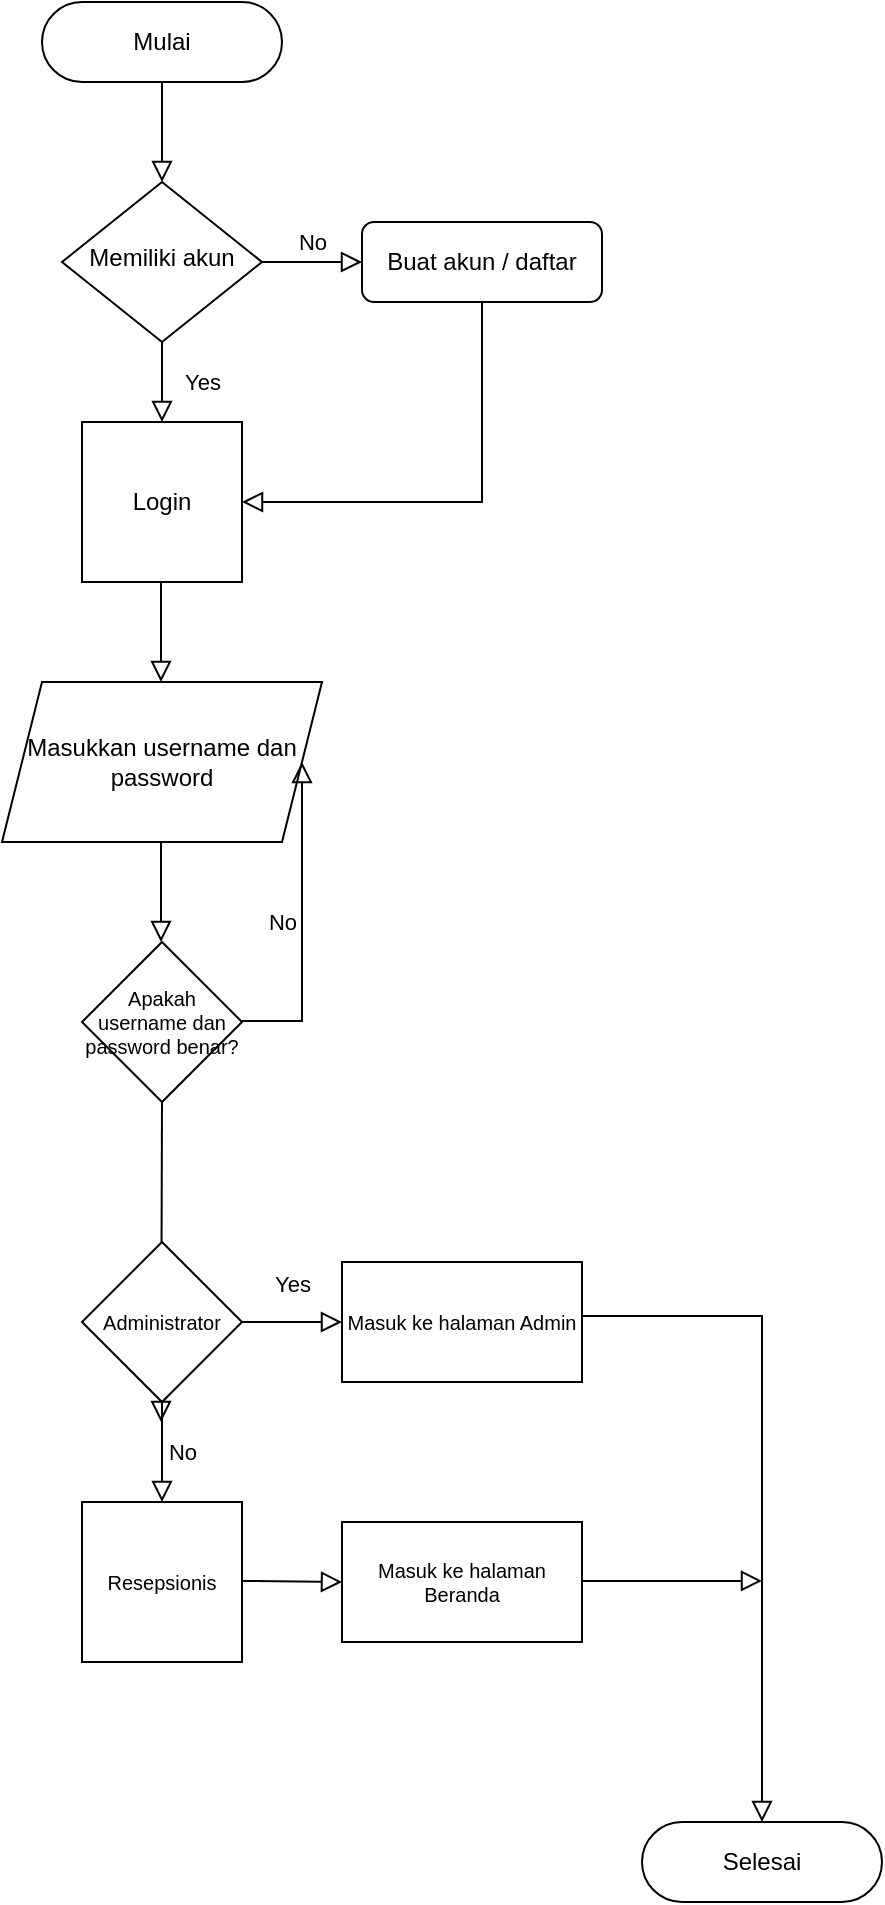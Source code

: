 <mxfile version="20.8.15" type="github" pages="6">
  <diagram id="1ORhHdgpa0zXQtTh80_n" name="Login">
    <mxGraphModel dx="910" dy="512" grid="1" gridSize="10" guides="1" tooltips="1" connect="1" arrows="1" fold="1" page="1" pageScale="1" pageWidth="827" pageHeight="1169" math="0" shadow="0">
      <root>
        <mxCell id="0" />
        <mxCell id="1" parent="0" />
        <mxCell id="rUffZERJRP5WiuUjIUWa-1" value="" style="rounded=0;html=1;jettySize=auto;orthogonalLoop=1;fontSize=11;endArrow=block;endFill=0;endSize=8;strokeWidth=1;shadow=0;labelBackgroundColor=none;edgeStyle=orthogonalEdgeStyle;" edge="1" parent="1" source="rUffZERJRP5WiuUjIUWa-2" target="rUffZERJRP5WiuUjIUWa-5">
          <mxGeometry relative="1" as="geometry" />
        </mxCell>
        <mxCell id="rUffZERJRP5WiuUjIUWa-2" value="Mulai" style="rounded=1;whiteSpace=wrap;html=1;fontSize=12;glass=0;strokeWidth=1;shadow=0;arcSize=50;" vertex="1" parent="1">
          <mxGeometry x="160" y="80" width="120" height="40" as="geometry" />
        </mxCell>
        <mxCell id="rUffZERJRP5WiuUjIUWa-3" value="Yes" style="rounded=0;html=1;jettySize=auto;orthogonalLoop=1;fontSize=11;endArrow=block;endFill=0;endSize=8;strokeWidth=1;shadow=0;labelBackgroundColor=none;edgeStyle=orthogonalEdgeStyle;" edge="1" parent="1" source="rUffZERJRP5WiuUjIUWa-5">
          <mxGeometry y="20" relative="1" as="geometry">
            <mxPoint as="offset" />
            <mxPoint x="220" y="290" as="targetPoint" />
          </mxGeometry>
        </mxCell>
        <mxCell id="rUffZERJRP5WiuUjIUWa-4" value="No" style="edgeStyle=orthogonalEdgeStyle;rounded=0;html=1;jettySize=auto;orthogonalLoop=1;fontSize=11;endArrow=block;endFill=0;endSize=8;strokeWidth=1;shadow=0;labelBackgroundColor=none;" edge="1" parent="1" source="rUffZERJRP5WiuUjIUWa-5" target="rUffZERJRP5WiuUjIUWa-6">
          <mxGeometry y="10" relative="1" as="geometry">
            <mxPoint as="offset" />
          </mxGeometry>
        </mxCell>
        <mxCell id="rUffZERJRP5WiuUjIUWa-5" value="Memiliki akun" style="rhombus;whiteSpace=wrap;html=1;shadow=0;fontFamily=Helvetica;fontSize=12;align=center;strokeWidth=1;spacing=6;spacingTop=-4;" vertex="1" parent="1">
          <mxGeometry x="170" y="170" width="100" height="80" as="geometry" />
        </mxCell>
        <mxCell id="rUffZERJRP5WiuUjIUWa-6" value="Buat akun / daftar" style="rounded=1;whiteSpace=wrap;html=1;fontSize=12;glass=0;strokeWidth=1;shadow=0;" vertex="1" parent="1">
          <mxGeometry x="320" y="190" width="120" height="40" as="geometry" />
        </mxCell>
        <mxCell id="rUffZERJRP5WiuUjIUWa-7" value="Login" style="whiteSpace=wrap;html=1;aspect=fixed;" vertex="1" parent="1">
          <mxGeometry x="180" y="290" width="80" height="80" as="geometry" />
        </mxCell>
        <mxCell id="rUffZERJRP5WiuUjIUWa-8" value="" style="rounded=0;html=1;jettySize=auto;orthogonalLoop=1;fontSize=11;endArrow=block;endFill=0;endSize=8;strokeWidth=1;shadow=0;labelBackgroundColor=none;edgeStyle=orthogonalEdgeStyle;" edge="1" parent="1">
          <mxGeometry relative="1" as="geometry">
            <mxPoint x="219.5" y="370" as="sourcePoint" />
            <mxPoint x="219.5" y="420" as="targetPoint" />
          </mxGeometry>
        </mxCell>
        <mxCell id="rUffZERJRP5WiuUjIUWa-9" value="Masukkan username dan password" style="shape=parallelogram;perimeter=parallelogramPerimeter;whiteSpace=wrap;html=1;fixedSize=1;" vertex="1" parent="1">
          <mxGeometry x="140" y="420" width="160" height="80" as="geometry" />
        </mxCell>
        <mxCell id="rUffZERJRP5WiuUjIUWa-10" value="" style="rounded=0;html=1;jettySize=auto;orthogonalLoop=1;fontSize=11;endArrow=block;endFill=0;endSize=8;strokeWidth=1;shadow=0;labelBackgroundColor=none;edgeStyle=orthogonalEdgeStyle;" edge="1" parent="1">
          <mxGeometry relative="1" as="geometry">
            <mxPoint x="219.5" y="500" as="sourcePoint" />
            <mxPoint x="219.5" y="550" as="targetPoint" />
          </mxGeometry>
        </mxCell>
        <mxCell id="rUffZERJRP5WiuUjIUWa-11" value="Apakah username dan password benar?" style="rhombus;whiteSpace=wrap;html=1;fontSize=10;" vertex="1" parent="1">
          <mxGeometry x="180" y="550" width="80" height="80" as="geometry" />
        </mxCell>
        <mxCell id="rUffZERJRP5WiuUjIUWa-12" value="No" style="edgeStyle=orthogonalEdgeStyle;rounded=0;html=1;jettySize=auto;orthogonalLoop=1;fontSize=11;endArrow=block;endFill=0;endSize=8;strokeWidth=1;shadow=0;labelBackgroundColor=none;entryX=1;entryY=0.5;entryDx=0;entryDy=0;" edge="1" parent="1" target="rUffZERJRP5WiuUjIUWa-9">
          <mxGeometry y="10" relative="1" as="geometry">
            <mxPoint as="offset" />
            <mxPoint x="260" y="589.5" as="sourcePoint" />
            <mxPoint x="320" y="470" as="targetPoint" />
            <Array as="points">
              <mxPoint x="290" y="590" />
            </Array>
          </mxGeometry>
        </mxCell>
        <mxCell id="rUffZERJRP5WiuUjIUWa-13" value="" style="rounded=0;html=1;jettySize=auto;orthogonalLoop=1;fontSize=11;endArrow=block;endFill=0;endSize=8;strokeWidth=1;shadow=0;labelBackgroundColor=none;edgeStyle=orthogonalEdgeStyle;exitX=0.5;exitY=1;exitDx=0;exitDy=0;" edge="1" parent="1" source="rUffZERJRP5WiuUjIUWa-11">
          <mxGeometry relative="1" as="geometry">
            <mxPoint x="219.5" y="740" as="sourcePoint" />
            <mxPoint x="219.5" y="790" as="targetPoint" />
          </mxGeometry>
        </mxCell>
        <mxCell id="rUffZERJRP5WiuUjIUWa-14" value="Administrator" style="rhombus;whiteSpace=wrap;html=1;fontSize=10;" vertex="1" parent="1">
          <mxGeometry x="180" y="700" width="80" height="80" as="geometry" />
        </mxCell>
        <mxCell id="rUffZERJRP5WiuUjIUWa-15" value="Yes" style="rounded=0;html=1;jettySize=auto;orthogonalLoop=1;fontSize=11;endArrow=block;endFill=0;endSize=8;strokeWidth=1;shadow=0;labelBackgroundColor=none;edgeStyle=orthogonalEdgeStyle;exitX=1;exitY=0.5;exitDx=0;exitDy=0;" edge="1" parent="1" source="rUffZERJRP5WiuUjIUWa-14">
          <mxGeometry y="20" relative="1" as="geometry">
            <mxPoint as="offset" />
            <mxPoint x="290" y="740" as="sourcePoint" />
            <mxPoint x="310" y="740" as="targetPoint" />
          </mxGeometry>
        </mxCell>
        <mxCell id="rUffZERJRP5WiuUjIUWa-16" value="Masuk ke halaman Admin" style="rounded=0;whiteSpace=wrap;html=1;fontSize=10;" vertex="1" parent="1">
          <mxGeometry x="310" y="710" width="120" height="60" as="geometry" />
        </mxCell>
        <mxCell id="rUffZERJRP5WiuUjIUWa-17" value="No" style="edgeStyle=orthogonalEdgeStyle;rounded=0;html=1;jettySize=auto;orthogonalLoop=1;fontSize=11;endArrow=block;endFill=0;endSize=8;strokeWidth=1;shadow=0;labelBackgroundColor=none;" edge="1" parent="1">
          <mxGeometry y="10" relative="1" as="geometry">
            <mxPoint as="offset" />
            <mxPoint x="220" y="780" as="sourcePoint" />
            <mxPoint x="220" y="830" as="targetPoint" />
          </mxGeometry>
        </mxCell>
        <mxCell id="rUffZERJRP5WiuUjIUWa-18" value="Masuk ke halaman Beranda" style="rounded=0;whiteSpace=wrap;html=1;fontSize=10;" vertex="1" parent="1">
          <mxGeometry x="310" y="840" width="120" height="60" as="geometry" />
        </mxCell>
        <mxCell id="rUffZERJRP5WiuUjIUWa-19" value="" style="rounded=0;html=1;jettySize=auto;orthogonalLoop=1;fontSize=11;endArrow=block;endFill=0;endSize=8;strokeWidth=1;shadow=0;labelBackgroundColor=none;edgeStyle=orthogonalEdgeStyle;" edge="1" parent="1">
          <mxGeometry relative="1" as="geometry">
            <mxPoint x="430" y="737" as="sourcePoint" />
            <mxPoint x="520" y="990" as="targetPoint" />
            <Array as="points">
              <mxPoint x="520" y="737" />
              <mxPoint x="520" y="757" />
            </Array>
          </mxGeometry>
        </mxCell>
        <mxCell id="rUffZERJRP5WiuUjIUWa-20" value="Selesai" style="rounded=1;whiteSpace=wrap;html=1;fontSize=12;glass=0;strokeWidth=1;shadow=0;arcSize=50;" vertex="1" parent="1">
          <mxGeometry x="460" y="990" width="120" height="40" as="geometry" />
        </mxCell>
        <mxCell id="rUffZERJRP5WiuUjIUWa-21" value="" style="rounded=0;html=1;jettySize=auto;orthogonalLoop=1;fontSize=11;endArrow=block;endFill=0;endSize=8;strokeWidth=1;shadow=0;labelBackgroundColor=none;edgeStyle=orthogonalEdgeStyle;exitX=1;exitY=0.5;exitDx=0;exitDy=0;exitPerimeter=0;" edge="1" parent="1">
          <mxGeometry relative="1" as="geometry">
            <mxPoint x="430" y="869.47" as="sourcePoint" />
            <mxPoint x="520" y="869.47" as="targetPoint" />
          </mxGeometry>
        </mxCell>
        <mxCell id="rUffZERJRP5WiuUjIUWa-22" value="Resepsionis" style="whiteSpace=wrap;html=1;aspect=fixed;fontSize=10;" vertex="1" parent="1">
          <mxGeometry x="180" y="830" width="80" height="80" as="geometry" />
        </mxCell>
        <mxCell id="rUffZERJRP5WiuUjIUWa-23" value="" style="rounded=0;html=1;jettySize=auto;orthogonalLoop=1;fontSize=11;endArrow=block;endFill=0;endSize=8;strokeWidth=1;shadow=0;labelBackgroundColor=none;edgeStyle=orthogonalEdgeStyle;exitX=1;exitY=0.5;exitDx=0;exitDy=0;exitPerimeter=0;entryX=0;entryY=0.5;entryDx=0;entryDy=0;" edge="1" parent="1" target="rUffZERJRP5WiuUjIUWa-18">
          <mxGeometry relative="1" as="geometry">
            <mxPoint x="260" y="869.47" as="sourcePoint" />
            <mxPoint x="300" y="869.47" as="targetPoint" />
          </mxGeometry>
        </mxCell>
        <mxCell id="rUffZERJRP5WiuUjIUWa-24" value="" style="rounded=0;html=1;jettySize=auto;orthogonalLoop=1;fontSize=11;endArrow=block;endFill=0;endSize=8;strokeWidth=1;shadow=0;labelBackgroundColor=none;edgeStyle=orthogonalEdgeStyle;entryX=1;entryY=0.5;entryDx=0;entryDy=0;" edge="1" parent="1" target="rUffZERJRP5WiuUjIUWa-7">
          <mxGeometry relative="1" as="geometry">
            <mxPoint x="359.73" y="230" as="sourcePoint" />
            <mxPoint x="380.26" y="350" as="targetPoint" />
            <Array as="points">
              <mxPoint x="380" y="230" />
              <mxPoint x="380" y="330" />
            </Array>
          </mxGeometry>
        </mxCell>
      </root>
    </mxGraphModel>
  </diagram>
  <diagram name="Tamu" id="Bq6MNSDMoIkj0V9BLX8q">
    <mxGraphModel dx="910" dy="461" grid="1" gridSize="10" guides="1" tooltips="1" connect="1" arrows="1" fold="1" page="1" pageScale="1" pageWidth="1169" pageHeight="827" math="0" shadow="0">
      <root>
        <mxCell id="0" />
        <mxCell id="1" parent="0" />
        <mxCell id="Vx19yqyidKN0kE8D680m-1" value="Tamu" style="shape=umlActor;verticalLabelPosition=bottom;verticalAlign=top;html=1;outlineConnect=0;" vertex="1" parent="1">
          <mxGeometry x="110" y="384" width="30" height="60" as="geometry" />
        </mxCell>
        <mxCell id="Vx19yqyidKN0kE8D680m-2" value="Melihat Tipe Kamar" style="ellipse;whiteSpace=wrap;html=1;" vertex="1" parent="1">
          <mxGeometry x="230" y="280" width="105" height="70" as="geometry" />
        </mxCell>
        <mxCell id="JCgODA3Cfvp38lYypTmR-1" value="Melihat Fasilitas" style="ellipse;whiteSpace=wrap;html=1;" vertex="1" parent="1">
          <mxGeometry x="230" y="470" width="105" height="70" as="geometry" />
        </mxCell>
        <mxCell id="JCgODA3Cfvp38lYypTmR-2" value="Memesan Kamar" style="ellipse;whiteSpace=wrap;html=1;" vertex="1" parent="1">
          <mxGeometry x="230" y="379" width="105" height="70" as="geometry" />
        </mxCell>
        <mxCell id="JCgODA3Cfvp38lYypTmR-3" value="Login" style="ellipse;whiteSpace=wrap;html=1;" vertex="1" parent="1">
          <mxGeometry x="230" y="570" width="105" height="70" as="geometry" />
        </mxCell>
        <mxCell id="h6ttzgAwwfKq6c4NlM1P-1" value="" style="endArrow=classic;html=1;rounded=0;exitX=0.5;exitY=0.5;exitDx=0;exitDy=0;exitPerimeter=0;entryX=0;entryY=0.5;entryDx=0;entryDy=0;" edge="1" parent="1" source="Vx19yqyidKN0kE8D680m-1">
          <mxGeometry width="50" height="50" relative="1" as="geometry">
            <mxPoint x="520" y="300" as="sourcePoint" />
            <mxPoint x="230" y="414" as="targetPoint" />
          </mxGeometry>
        </mxCell>
        <mxCell id="h6ttzgAwwfKq6c4NlM1P-3" value="" style="endArrow=classic;html=1;rounded=0;exitX=0.5;exitY=0.5;exitDx=0;exitDy=0;exitPerimeter=0;entryX=0;entryY=0.5;entryDx=0;entryDy=0;" edge="1" parent="1" source="Vx19yqyidKN0kE8D680m-1" target="JCgODA3Cfvp38lYypTmR-1">
          <mxGeometry width="50" height="50" relative="1" as="geometry">
            <mxPoint x="135" y="424" as="sourcePoint" />
            <mxPoint x="240" y="424" as="targetPoint" />
          </mxGeometry>
        </mxCell>
        <mxCell id="h6ttzgAwwfKq6c4NlM1P-4" value="" style="endArrow=classic;html=1;rounded=0;exitX=0.5;exitY=0.5;exitDx=0;exitDy=0;exitPerimeter=0;entryX=0;entryY=0.5;entryDx=0;entryDy=0;" edge="1" parent="1" source="Vx19yqyidKN0kE8D680m-1" target="Vx19yqyidKN0kE8D680m-2">
          <mxGeometry width="50" height="50" relative="1" as="geometry">
            <mxPoint x="140" y="390" as="sourcePoint" />
            <mxPoint x="245" y="390" as="targetPoint" />
          </mxGeometry>
        </mxCell>
        <mxCell id="h6ttzgAwwfKq6c4NlM1P-5" value="" style="endArrow=classic;html=1;rounded=0;exitX=0.5;exitY=0.5;exitDx=0;exitDy=0;exitPerimeter=0;entryX=0;entryY=0.5;entryDx=0;entryDy=0;" edge="1" parent="1" target="JCgODA3Cfvp38lYypTmR-3">
          <mxGeometry width="50" height="50" relative="1" as="geometry">
            <mxPoint x="125" y="414" as="sourcePoint" />
            <mxPoint x="230" y="414" as="targetPoint" />
          </mxGeometry>
        </mxCell>
      </root>
    </mxGraphModel>
  </diagram>
  <diagram id="ButNFvOWuvwSy6D1y4C0" name="Pemesanan Kamar">
    <mxGraphModel dx="910" dy="512" grid="1" gridSize="10" guides="1" tooltips="1" connect="1" arrows="1" fold="1" page="1" pageScale="1" pageWidth="827" pageHeight="1169" math="0" shadow="0">
      <root>
        <mxCell id="0" />
        <mxCell id="1" parent="0" />
        <mxCell id="Bv9qbFzD1dSgbznQpZfb-1" value="" style="edgeStyle=orthogonalEdgeStyle;rounded=0;orthogonalLoop=1;jettySize=auto;html=1;" edge="1" parent="1" source="Bv9qbFzD1dSgbznQpZfb-2">
          <mxGeometry relative="1" as="geometry">
            <mxPoint x="250" y="290" as="targetPoint" />
          </mxGeometry>
        </mxCell>
        <mxCell id="Bv9qbFzD1dSgbznQpZfb-2" value="Mulai" style="rounded=1;whiteSpace=wrap;html=1;fontSize=12;glass=0;strokeWidth=1;shadow=0;arcSize=50;" vertex="1" parent="1">
          <mxGeometry x="190" y="200" width="120" height="40" as="geometry" />
        </mxCell>
        <mxCell id="Bv9qbFzD1dSgbznQpZfb-5" value="" style="edgeStyle=orthogonalEdgeStyle;rounded=0;orthogonalLoop=1;jettySize=auto;html=1;" edge="1" parent="1" target="Bv9qbFzD1dSgbznQpZfb-10">
          <mxGeometry relative="1" as="geometry">
            <mxPoint x="250" y="300" as="sourcePoint" />
          </mxGeometry>
        </mxCell>
        <mxCell id="Bv9qbFzD1dSgbznQpZfb-6" value="Masuk Ke halaman kamar" style="whiteSpace=wrap;html=1;rounded=0;" vertex="1" parent="1">
          <mxGeometry x="190" y="290" width="120" height="60" as="geometry" />
        </mxCell>
        <mxCell id="Bv9qbFzD1dSgbznQpZfb-7" value="" style="edgeStyle=orthogonalEdgeStyle;rounded=0;orthogonalLoop=1;jettySize=auto;html=1;" edge="1" parent="1" source="Bv9qbFzD1dSgbznQpZfb-8" target="Bv9qbFzD1dSgbznQpZfb-26">
          <mxGeometry relative="1" as="geometry" />
        </mxCell>
        <mxCell id="Bv9qbFzD1dSgbznQpZfb-8" value="Memasukkan Jumlah kamar, nama, dan email" style="shape=parallelogram;perimeter=parallelogramPerimeter;whiteSpace=wrap;html=1;fixedSize=1;" vertex="1" parent="1">
          <mxGeometry x="180" y="500" width="140" height="70" as="geometry" />
        </mxCell>
        <mxCell id="Bv9qbFzD1dSgbznQpZfb-9" value="" style="edgeStyle=orthogonalEdgeStyle;rounded=0;orthogonalLoop=1;jettySize=auto;html=1;" edge="1" parent="1" source="Bv9qbFzD1dSgbznQpZfb-10">
          <mxGeometry relative="1" as="geometry">
            <mxPoint x="250" y="495" as="targetPoint" />
          </mxGeometry>
        </mxCell>
        <mxCell id="Bv9qbFzD1dSgbznQpZfb-10" value="Memilih tipe Kamar" style="whiteSpace=wrap;html=1;rounded=0;" vertex="1" parent="1">
          <mxGeometry x="190" y="380" width="120" height="60" as="geometry" />
        </mxCell>
        <mxCell id="Bv9qbFzD1dSgbznQpZfb-11" value="" style="edgeStyle=orthogonalEdgeStyle;rounded=0;orthogonalLoop=1;jettySize=auto;html=1;" edge="1" parent="1" source="Bv9qbFzD1dSgbznQpZfb-12" target="Bv9qbFzD1dSgbznQpZfb-14">
          <mxGeometry relative="1" as="geometry" />
        </mxCell>
        <mxCell id="Bv9qbFzD1dSgbznQpZfb-12" value="Kamar terpesan" style="whiteSpace=wrap;html=1;" vertex="1" parent="1">
          <mxGeometry x="190" y="780" width="120" height="60" as="geometry" />
        </mxCell>
        <mxCell id="Bv9qbFzD1dSgbznQpZfb-13" value="" style="edgeStyle=orthogonalEdgeStyle;rounded=0;orthogonalLoop=1;jettySize=auto;html=1;" edge="1" parent="1" source="Bv9qbFzD1dSgbznQpZfb-14" target="Bv9qbFzD1dSgbznQpZfb-17">
          <mxGeometry relative="1" as="geometry" />
        </mxCell>
        <mxCell id="Bv9qbFzD1dSgbznQpZfb-14" value="Muncul detai pemesanan" style="whiteSpace=wrap;html=1;" vertex="1" parent="1">
          <mxGeometry x="190" y="920" width="120" height="60" as="geometry" />
        </mxCell>
        <mxCell id="Bv9qbFzD1dSgbznQpZfb-15" value="" style="edgeStyle=orthogonalEdgeStyle;rounded=0;orthogonalLoop=1;jettySize=auto;html=1;" edge="1" parent="1" source="Bv9qbFzD1dSgbznQpZfb-17" target="Bv9qbFzD1dSgbznQpZfb-19">
          <mxGeometry relative="1" as="geometry" />
        </mxCell>
        <mxCell id="Bv9qbFzD1dSgbznQpZfb-16" value="" style="edgeStyle=orthogonalEdgeStyle;rounded=0;orthogonalLoop=1;jettySize=auto;html=1;" edge="1" parent="1" source="Bv9qbFzD1dSgbznQpZfb-17" target="Bv9qbFzD1dSgbznQpZfb-23">
          <mxGeometry relative="1" as="geometry" />
        </mxCell>
        <mxCell id="Bv9qbFzD1dSgbznQpZfb-17" value="Mencetak/ menyimpan bukti pemesanan" style="rhombus;whiteSpace=wrap;html=1;" vertex="1" parent="1">
          <mxGeometry x="195" y="1005" width="110" height="110" as="geometry" />
        </mxCell>
        <mxCell id="Bv9qbFzD1dSgbznQpZfb-18" value="" style="edgeStyle=orthogonalEdgeStyle;rounded=0;orthogonalLoop=1;jettySize=auto;html=1;" edge="1" parent="1" source="Bv9qbFzD1dSgbznQpZfb-19" target="Bv9qbFzD1dSgbznQpZfb-21">
          <mxGeometry relative="1" as="geometry" />
        </mxCell>
        <mxCell id="Bv9qbFzD1dSgbznQpZfb-19" value="Cek pemesanan" style="whiteSpace=wrap;html=1;" vertex="1" parent="1">
          <mxGeometry x="380" y="1030" width="120" height="60" as="geometry" />
        </mxCell>
        <mxCell id="Bv9qbFzD1dSgbznQpZfb-20" value="" style="edgeStyle=orthogonalEdgeStyle;rounded=0;orthogonalLoop=1;jettySize=auto;html=1;" edge="1" parent="1" source="Bv9qbFzD1dSgbznQpZfb-21" target="Bv9qbFzD1dSgbznQpZfb-14">
          <mxGeometry relative="1" as="geometry" />
        </mxCell>
        <mxCell id="Bv9qbFzD1dSgbznQpZfb-21" value="Memasukkan nomor pemesanan" style="shape=parallelogram;perimeter=parallelogramPerimeter;whiteSpace=wrap;html=1;fixedSize=1;" vertex="1" parent="1">
          <mxGeometry x="365" y="920" width="150" height="60" as="geometry" />
        </mxCell>
        <mxCell id="Bv9qbFzD1dSgbznQpZfb-22" value="" style="edgeStyle=orthogonalEdgeStyle;rounded=0;orthogonalLoop=1;jettySize=auto;html=1;" edge="1" parent="1" source="Bv9qbFzD1dSgbznQpZfb-23" target="Bv9qbFzD1dSgbznQpZfb-24">
          <mxGeometry relative="1" as="geometry" />
        </mxCell>
        <mxCell id="Bv9qbFzD1dSgbznQpZfb-23" value="Menyerahkan bukti ke resepsionis" style="whiteSpace=wrap;html=1;" vertex="1" parent="1">
          <mxGeometry x="190" y="1165" width="120" height="60" as="geometry" />
        </mxCell>
        <mxCell id="Bv9qbFzD1dSgbznQpZfb-24" value="Selesai" style="rounded=1;whiteSpace=wrap;html=1;fontSize=12;glass=0;strokeWidth=1;shadow=0;arcSize=50;" vertex="1" parent="1">
          <mxGeometry x="190" y="1265" width="120" height="40" as="geometry" />
        </mxCell>
        <mxCell id="Bv9qbFzD1dSgbznQpZfb-25" value="" style="edgeStyle=orthogonalEdgeStyle;rounded=0;orthogonalLoop=1;jettySize=auto;html=1;" edge="1" parent="1" source="Bv9qbFzD1dSgbznQpZfb-26" target="Bv9qbFzD1dSgbznQpZfb-12">
          <mxGeometry relative="1" as="geometry" />
        </mxCell>
        <mxCell id="Bv9qbFzD1dSgbznQpZfb-26" value="Memesan Kamar" style="whiteSpace=wrap;html=1;" vertex="1" parent="1">
          <mxGeometry x="190" y="655" width="120" height="60" as="geometry" />
        </mxCell>
        <mxCell id="Bv9qbFzD1dSgbznQpZfb-27" value="Text" style="text;html=1;strokeColor=none;fillColor=none;align=center;verticalAlign=middle;whiteSpace=wrap;rounded=0;" vertex="1" parent="1">
          <mxGeometry x="450" y="940" width="60" height="30" as="geometry" />
        </mxCell>
        <mxCell id="Bv9qbFzD1dSgbznQpZfb-28" value="No" style="text;html=1;strokeColor=none;fillColor=none;align=center;verticalAlign=middle;whiteSpace=wrap;rounded=0;" vertex="1" parent="1">
          <mxGeometry x="305" y="1070" width="60" height="30" as="geometry" />
        </mxCell>
        <mxCell id="Bv9qbFzD1dSgbznQpZfb-29" value="Yes" style="text;html=1;strokeColor=none;fillColor=none;align=center;verticalAlign=middle;whiteSpace=wrap;rounded=0;" vertex="1" parent="1">
          <mxGeometry x="240" y="1120" width="60" height="30" as="geometry" />
        </mxCell>
      </root>
    </mxGraphModel>
  </diagram>
  <diagram id="ii14tyd44HxpR8Z_mRCP" name="Administrator">
    <mxGraphModel dx="1071" dy="602" grid="1" gridSize="10" guides="1" tooltips="1" connect="1" arrows="1" fold="1" page="1" pageScale="1" pageWidth="827" pageHeight="1169" math="0" shadow="0">
      <root>
        <mxCell id="0" />
        <mxCell id="1" parent="0" />
        <mxCell id="z4Y0GB4Tt86JRksPVDS3-1" value="Administrator&lt;br&gt;" style="shape=umlActor;verticalLabelPosition=bottom;verticalAlign=top;html=1;outlineConnect=0;" vertex="1" parent="1">
          <mxGeometry x="120" y="500" width="45" height="90" as="geometry" />
        </mxCell>
        <mxCell id="HL8jCqE4DaPlIrxjcNkJ-1" value="Melihat data kamar, tipe kamar, user" style="ellipse;whiteSpace=wrap;html=1;" vertex="1" parent="1">
          <mxGeometry x="287.5" y="410" width="105" height="70" as="geometry" />
        </mxCell>
        <mxCell id="HL8jCqE4DaPlIrxjcNkJ-2" value="mengubah data kamar, tipe kamar, user" style="ellipse;whiteSpace=wrap;html=1;" vertex="1" parent="1">
          <mxGeometry x="287.5" y="510" width="105" height="70" as="geometry" />
        </mxCell>
        <mxCell id="9EpHYRMR8W1MLO79wBOp-3" value="Login" style="ellipse;whiteSpace=wrap;html=1;" vertex="1" parent="1">
          <mxGeometry x="287.5" y="620" width="105" height="70" as="geometry" />
        </mxCell>
        <mxCell id="9EpHYRMR8W1MLO79wBOp-4" value="Register" style="ellipse;whiteSpace=wrap;html=1;" vertex="1" parent="1">
          <mxGeometry x="287.5" y="720" width="105" height="70" as="geometry" />
        </mxCell>
      </root>
    </mxGraphModel>
  </diagram>
  <diagram id="opP6QBnccKW3BvUTYcUT" name="CRUD tipe kamar, kamar, user">
    <mxGraphModel dx="1300" dy="731" grid="1" gridSize="10" guides="1" tooltips="1" connect="1" arrows="1" fold="1" page="1" pageScale="1" pageWidth="827" pageHeight="1169" math="0" shadow="0">
      <root>
        <mxCell id="0" />
        <mxCell id="1" parent="0" />
        <mxCell id="CTTxygqs0QRPaSG3TrFg-1" value="" style="rounded=0;html=1;jettySize=auto;orthogonalLoop=1;fontSize=11;endArrow=block;endFill=0;endSize=8;strokeWidth=1;shadow=0;labelBackgroundColor=none;edgeStyle=orthogonalEdgeStyle;" edge="1" parent="1">
          <mxGeometry relative="1" as="geometry">
            <mxPoint x="630" y="100" as="sourcePoint" />
            <mxPoint x="630" y="140" as="targetPoint" />
          </mxGeometry>
        </mxCell>
        <mxCell id="CTTxygqs0QRPaSG3TrFg-2" value="Mulai" style="rounded=1;whiteSpace=wrap;html=1;fontSize=12;glass=0;strokeWidth=1;shadow=0;arcSize=50;" vertex="1" parent="1">
          <mxGeometry x="570" y="60" width="120" height="40" as="geometry" />
        </mxCell>
        <mxCell id="CTTxygqs0QRPaSG3TrFg-3" value="Update" style="shape=process;whiteSpace=wrap;html=1;backgroundOutline=1;" vertex="1" parent="1">
          <mxGeometry x="570" y="380" width="120" height="60" as="geometry" />
        </mxCell>
        <mxCell id="CTTxygqs0QRPaSG3TrFg-4" value="Delete" style="shape=process;whiteSpace=wrap;html=1;backgroundOutline=1;" vertex="1" parent="1">
          <mxGeometry x="750" y="380" width="120" height="60" as="geometry" />
        </mxCell>
        <mxCell id="CTTxygqs0QRPaSG3TrFg-5" value="Create" style="shape=process;whiteSpace=wrap;html=1;backgroundOutline=1;" vertex="1" parent="1">
          <mxGeometry x="390" y="380" width="120" height="60" as="geometry" />
        </mxCell>
        <mxCell id="CTTxygqs0QRPaSG3TrFg-6" value="" style="rounded=0;html=1;jettySize=auto;orthogonalLoop=1;fontSize=11;endArrow=block;endFill=0;endSize=8;strokeWidth=1;shadow=0;labelBackgroundColor=none;edgeStyle=orthogonalEdgeStyle;" edge="1" parent="1">
          <mxGeometry relative="1" as="geometry">
            <mxPoint x="630" y="340" as="sourcePoint" />
            <mxPoint x="449.5" y="380" as="targetPoint" />
          </mxGeometry>
        </mxCell>
        <mxCell id="CTTxygqs0QRPaSG3TrFg-7" value="" style="rounded=0;html=1;jettySize=auto;orthogonalLoop=1;fontSize=11;endArrow=block;endFill=0;endSize=8;strokeWidth=1;shadow=0;labelBackgroundColor=none;edgeStyle=orthogonalEdgeStyle;" edge="1" parent="1">
          <mxGeometry relative="1" as="geometry">
            <mxPoint x="630" y="340" as="sourcePoint" />
            <mxPoint x="810" y="380" as="targetPoint" />
          </mxGeometry>
        </mxCell>
        <mxCell id="CTTxygqs0QRPaSG3TrFg-8" style="edgeStyle=orthogonalEdgeStyle;rounded=0;orthogonalLoop=1;jettySize=auto;html=1;exitX=0.5;exitY=1;exitDx=0;exitDy=0;" edge="1" parent="1" source="CTTxygqs0QRPaSG3TrFg-9">
          <mxGeometry relative="1" as="geometry">
            <mxPoint x="450" y="600" as="targetPoint" />
          </mxGeometry>
        </mxCell>
        <mxCell id="CTTxygqs0QRPaSG3TrFg-9" value="Data Kamar&lt;br&gt;Data tipe kamar&lt;br&gt;Data User" style="shape=parallelogram;perimeter=parallelogramPerimeter;whiteSpace=wrap;html=1;fixedSize=1;" vertex="1" parent="1">
          <mxGeometry x="390" y="480" width="120" height="60" as="geometry" />
        </mxCell>
        <mxCell id="CTTxygqs0QRPaSG3TrFg-10" style="edgeStyle=orthogonalEdgeStyle;rounded=0;orthogonalLoop=1;jettySize=auto;html=1;exitX=0.5;exitY=1;exitDx=0;exitDy=0;" edge="1" parent="1" source="CTTxygqs0QRPaSG3TrFg-11">
          <mxGeometry relative="1" as="geometry">
            <mxPoint x="630" y="600" as="targetPoint" />
          </mxGeometry>
        </mxCell>
        <mxCell id="CTTxygqs0QRPaSG3TrFg-11" value="Data Kamar&lt;br style=&quot;border-color: var(--border-color);&quot;&gt;Data tipe kamar&lt;br style=&quot;border-color: var(--border-color);&quot;&gt;Data User" style="shape=parallelogram;perimeter=parallelogramPerimeter;whiteSpace=wrap;html=1;fixedSize=1;" vertex="1" parent="1">
          <mxGeometry x="570" y="480" width="120" height="60" as="geometry" />
        </mxCell>
        <mxCell id="CTTxygqs0QRPaSG3TrFg-12" value="" style="rounded=0;html=1;jettySize=auto;orthogonalLoop=1;fontSize=11;endArrow=block;endFill=0;endSize=8;strokeWidth=1;shadow=0;labelBackgroundColor=none;edgeStyle=orthogonalEdgeStyle;entryX=0.5;entryY=0;entryDx=0;entryDy=0;" edge="1" parent="1" target="CTTxygqs0QRPaSG3TrFg-9">
          <mxGeometry relative="1" as="geometry">
            <mxPoint x="449.5" y="440" as="sourcePoint" />
            <mxPoint x="450" y="470" as="targetPoint" />
          </mxGeometry>
        </mxCell>
        <mxCell id="CTTxygqs0QRPaSG3TrFg-13" value="" style="rounded=0;html=1;jettySize=auto;orthogonalLoop=1;fontSize=11;endArrow=block;endFill=0;endSize=8;strokeWidth=1;shadow=0;labelBackgroundColor=none;edgeStyle=orthogonalEdgeStyle;entryX=0.5;entryY=0;entryDx=0;entryDy=0;exitX=0.5;exitY=1;exitDx=0;exitDy=0;" edge="1" parent="1" source="CTTxygqs0QRPaSG3TrFg-3" target="CTTxygqs0QRPaSG3TrFg-11">
          <mxGeometry relative="1" as="geometry">
            <mxPoint x="629.5" y="430" as="sourcePoint" />
            <mxPoint x="629.5" y="500" as="targetPoint" />
          </mxGeometry>
        </mxCell>
        <mxCell id="CTTxygqs0QRPaSG3TrFg-14" value="" style="rounded=0;html=1;jettySize=auto;orthogonalLoop=1;fontSize=11;endArrow=block;endFill=0;endSize=8;strokeWidth=1;shadow=0;labelBackgroundColor=none;edgeStyle=orthogonalEdgeStyle;entryX=0.5;entryY=0;entryDx=0;entryDy=0;exitX=0.5;exitY=1;exitDx=0;exitDy=0;" edge="1" parent="1">
          <mxGeometry relative="1" as="geometry">
            <mxPoint x="809.5" y="440" as="sourcePoint" />
            <mxPoint x="809.5" y="480" as="targetPoint" />
          </mxGeometry>
        </mxCell>
        <mxCell id="CTTxygqs0QRPaSG3TrFg-15" style="edgeStyle=orthogonalEdgeStyle;rounded=0;orthogonalLoop=1;jettySize=auto;html=1;exitX=0.5;exitY=1;exitDx=0;exitDy=0;" edge="1" parent="1" source="CTTxygqs0QRPaSG3TrFg-16">
          <mxGeometry relative="1" as="geometry">
            <mxPoint x="810" y="600" as="targetPoint" />
          </mxGeometry>
        </mxCell>
        <mxCell id="CTTxygqs0QRPaSG3TrFg-16" value="Pilih data" style="whiteSpace=wrap;html=1;aspect=fixed;" vertex="1" parent="1">
          <mxGeometry x="770" y="480" width="80" height="80" as="geometry" />
        </mxCell>
        <mxCell id="CTTxygqs0QRPaSG3TrFg-17" value="simpan" style="whiteSpace=wrap;html=1;aspect=fixed;" vertex="1" parent="1">
          <mxGeometry x="410" y="600" width="80" height="80" as="geometry" />
        </mxCell>
        <mxCell id="CTTxygqs0QRPaSG3TrFg-18" value="simpan" style="whiteSpace=wrap;html=1;aspect=fixed;" vertex="1" parent="1">
          <mxGeometry x="590" y="600" width="80" height="80" as="geometry" />
        </mxCell>
        <mxCell id="CTTxygqs0QRPaSG3TrFg-19" value="Hapus" style="whiteSpace=wrap;html=1;aspect=fixed;" vertex="1" parent="1">
          <mxGeometry x="770" y="600" width="80" height="80" as="geometry" />
        </mxCell>
        <mxCell id="CTTxygqs0QRPaSG3TrFg-20" value="database" style="shape=cylinder3;whiteSpace=wrap;html=1;boundedLbl=1;backgroundOutline=1;size=15;" vertex="1" parent="1">
          <mxGeometry x="420" y="720" width="60" height="80" as="geometry" />
        </mxCell>
        <mxCell id="CTTxygqs0QRPaSG3TrFg-21" value="database" style="shape=cylinder3;whiteSpace=wrap;html=1;boundedLbl=1;backgroundOutline=1;size=15;" vertex="1" parent="1">
          <mxGeometry x="600" y="720" width="60" height="80" as="geometry" />
        </mxCell>
        <mxCell id="CTTxygqs0QRPaSG3TrFg-22" value="database" style="shape=cylinder3;whiteSpace=wrap;html=1;boundedLbl=1;backgroundOutline=1;size=15;" vertex="1" parent="1">
          <mxGeometry x="780" y="720" width="60" height="80" as="geometry" />
        </mxCell>
        <mxCell id="CTTxygqs0QRPaSG3TrFg-23" style="edgeStyle=orthogonalEdgeStyle;rounded=0;orthogonalLoop=1;jettySize=auto;html=1;exitX=0.5;exitY=1;exitDx=0;exitDy=0;entryX=0.5;entryY=0;entryDx=0;entryDy=0;entryPerimeter=0;" edge="1" parent="1" target="CTTxygqs0QRPaSG3TrFg-20">
          <mxGeometry relative="1" as="geometry">
            <mxPoint x="449.5" y="740" as="targetPoint" />
            <mxPoint x="449.5" y="680" as="sourcePoint" />
          </mxGeometry>
        </mxCell>
        <mxCell id="CTTxygqs0QRPaSG3TrFg-24" style="edgeStyle=orthogonalEdgeStyle;rounded=0;orthogonalLoop=1;jettySize=auto;html=1;exitX=0.5;exitY=1;exitDx=0;exitDy=0;entryX=0.5;entryY=0;entryDx=0;entryDy=0;entryPerimeter=0;" edge="1" parent="1" source="CTTxygqs0QRPaSG3TrFg-18" target="CTTxygqs0QRPaSG3TrFg-21">
          <mxGeometry relative="1" as="geometry">
            <mxPoint x="610.5" y="720" as="targetPoint" />
            <mxPoint x="610" y="680" as="sourcePoint" />
          </mxGeometry>
        </mxCell>
        <mxCell id="CTTxygqs0QRPaSG3TrFg-25" style="edgeStyle=orthogonalEdgeStyle;rounded=0;orthogonalLoop=1;jettySize=auto;html=1;exitX=0.5;exitY=1;exitDx=0;exitDy=0;entryX=0.5;entryY=0;entryDx=0;entryDy=0;entryPerimeter=0;" edge="1" parent="1">
          <mxGeometry relative="1" as="geometry">
            <mxPoint x="809.5" y="720" as="targetPoint" />
            <mxPoint x="809.5" y="680" as="sourcePoint" />
          </mxGeometry>
        </mxCell>
        <mxCell id="CTTxygqs0QRPaSG3TrFg-26" value="Message &quot;Berhasil tambah Data&quot;" style="whiteSpace=wrap;html=1;aspect=fixed;" vertex="1" parent="1">
          <mxGeometry x="410" y="840" width="80" height="80" as="geometry" />
        </mxCell>
        <mxCell id="CTTxygqs0QRPaSG3TrFg-27" style="edgeStyle=orthogonalEdgeStyle;rounded=0;orthogonalLoop=1;jettySize=auto;html=1;exitX=0.5;exitY=1;exitDx=0;exitDy=0;entryX=0.5;entryY=0;entryDx=0;entryDy=0;entryPerimeter=0;" edge="1" parent="1">
          <mxGeometry relative="1" as="geometry">
            <mxPoint x="449.5" y="840" as="targetPoint" />
            <mxPoint x="449.5" y="800" as="sourcePoint" />
          </mxGeometry>
        </mxCell>
        <mxCell id="CTTxygqs0QRPaSG3TrFg-28" value="Message &quot;Berhasil Update Data&quot;" style="whiteSpace=wrap;html=1;aspect=fixed;" vertex="1" parent="1">
          <mxGeometry x="590" y="840" width="80" height="80" as="geometry" />
        </mxCell>
        <mxCell id="CTTxygqs0QRPaSG3TrFg-29" style="edgeStyle=orthogonalEdgeStyle;rounded=0;orthogonalLoop=1;jettySize=auto;html=1;exitX=0.5;exitY=1;exitDx=0;exitDy=0;entryX=0.5;entryY=0;entryDx=0;entryDy=0;entryPerimeter=0;" edge="1" parent="1">
          <mxGeometry relative="1" as="geometry">
            <mxPoint x="629.5" y="840" as="targetPoint" />
            <mxPoint x="629.5" y="800" as="sourcePoint" />
          </mxGeometry>
        </mxCell>
        <mxCell id="CTTxygqs0QRPaSG3TrFg-30" value="Message &quot;Berhasil Hapus Data&quot;" style="whiteSpace=wrap;html=1;aspect=fixed;" vertex="1" parent="1">
          <mxGeometry x="770" y="840" width="80" height="80" as="geometry" />
        </mxCell>
        <mxCell id="CTTxygqs0QRPaSG3TrFg-31" style="edgeStyle=orthogonalEdgeStyle;rounded=0;orthogonalLoop=1;jettySize=auto;html=1;exitX=0.5;exitY=1;exitDx=0;exitDy=0;entryX=0.5;entryY=0;entryDx=0;entryDy=0;entryPerimeter=0;" edge="1" parent="1">
          <mxGeometry relative="1" as="geometry">
            <mxPoint x="809.5" y="840" as="targetPoint" />
            <mxPoint x="809.5" y="800" as="sourcePoint" />
          </mxGeometry>
        </mxCell>
        <mxCell id="CTTxygqs0QRPaSG3TrFg-32" value="Selesai" style="rounded=1;whiteSpace=wrap;html=1;fontSize=12;glass=0;strokeWidth=1;shadow=0;arcSize=50;" vertex="1" parent="1">
          <mxGeometry x="570" y="990" width="120" height="40" as="geometry" />
        </mxCell>
        <mxCell id="CTTxygqs0QRPaSG3TrFg-33" style="edgeStyle=orthogonalEdgeStyle;rounded=0;orthogonalLoop=1;jettySize=auto;html=1;exitX=0.5;exitY=1;exitDx=0;exitDy=0;entryX=0.5;entryY=0;entryDx=0;entryDy=0;" edge="1" parent="1" target="CTTxygqs0QRPaSG3TrFg-32">
          <mxGeometry relative="1" as="geometry">
            <mxPoint x="629.5" y="960" as="targetPoint" />
            <mxPoint x="629.5" y="920" as="sourcePoint" />
          </mxGeometry>
        </mxCell>
        <mxCell id="CTTxygqs0QRPaSG3TrFg-34" style="edgeStyle=orthogonalEdgeStyle;rounded=0;orthogonalLoop=1;jettySize=auto;html=1;exitX=0.5;exitY=1;exitDx=0;exitDy=0;entryX=0.5;entryY=0;entryDx=0;entryDy=0;entryPerimeter=0;" edge="1" parent="1">
          <mxGeometry relative="1" as="geometry">
            <mxPoint x="809.5" y="960" as="targetPoint" />
            <mxPoint x="809.5" y="920" as="sourcePoint" />
          </mxGeometry>
        </mxCell>
        <mxCell id="CTTxygqs0QRPaSG3TrFg-35" style="edgeStyle=orthogonalEdgeStyle;rounded=0;orthogonalLoop=1;jettySize=auto;html=1;exitX=0.5;exitY=1;exitDx=0;exitDy=0;entryX=0.5;entryY=0;entryDx=0;entryDy=0;entryPerimeter=0;" edge="1" parent="1">
          <mxGeometry relative="1" as="geometry">
            <mxPoint x="449.5" y="960" as="targetPoint" />
            <mxPoint x="449.5" y="920" as="sourcePoint" />
          </mxGeometry>
        </mxCell>
        <mxCell id="CTTxygqs0QRPaSG3TrFg-36" value="" style="endArrow=none;html=1;rounded=0;" edge="1" parent="1">
          <mxGeometry width="50" height="50" relative="1" as="geometry">
            <mxPoint x="450" y="960" as="sourcePoint" />
            <mxPoint x="810" y="960" as="targetPoint" />
          </mxGeometry>
        </mxCell>
        <mxCell id="CTTxygqs0QRPaSG3TrFg-37" value="" style="edgeStyle=orthogonalEdgeStyle;rounded=0;orthogonalLoop=1;jettySize=auto;html=1;" edge="1" parent="1" source="CTTxygqs0QRPaSG3TrFg-38" target="CTTxygqs0QRPaSG3TrFg-40">
          <mxGeometry relative="1" as="geometry" />
        </mxCell>
        <mxCell id="CTTxygqs0QRPaSG3TrFg-38" value="Masuk Halaman Admin" style="rounded=0;whiteSpace=wrap;html=1;" vertex="1" parent="1">
          <mxGeometry x="570" y="140" width="120" height="60" as="geometry" />
        </mxCell>
        <mxCell id="CTTxygqs0QRPaSG3TrFg-39" value="" style="edgeStyle=orthogonalEdgeStyle;rounded=0;orthogonalLoop=1;jettySize=auto;html=1;" edge="1" parent="1" source="CTTxygqs0QRPaSG3TrFg-40" target="CTTxygqs0QRPaSG3TrFg-3">
          <mxGeometry relative="1" as="geometry" />
        </mxCell>
        <mxCell id="CTTxygqs0QRPaSG3TrFg-40" value="Melihat data kamar, tipe kamar, user" style="whiteSpace=wrap;html=1;rounded=0;" vertex="1" parent="1">
          <mxGeometry x="570" y="240" width="120" height="60" as="geometry" />
        </mxCell>
      </root>
    </mxGraphModel>
  </diagram>
  <diagram id="CH9G5WQj6tcHNCqtxuWU" name="Resepsionis">
    <mxGraphModel dx="910" dy="512" grid="1" gridSize="10" guides="1" tooltips="1" connect="1" arrows="1" fold="1" page="1" pageScale="1" pageWidth="827" pageHeight="1169" math="0" shadow="0">
      <root>
        <mxCell id="0" />
        <mxCell id="1" parent="0" />
        <mxCell id="lOZEbFwOBG6TV13-NLZ2-1" value="Resepsionis" style="shape=umlActor;verticalLabelPosition=bottom;verticalAlign=top;html=1;outlineConnect=0;" vertex="1" parent="1">
          <mxGeometry x="110" y="430" width="45" height="90" as="geometry" />
        </mxCell>
        <mxCell id="fzC89v7fSWkvke1It8UK-1" value="Melihat data pemesanan" style="ellipse;whiteSpace=wrap;html=1;" vertex="1" parent="1">
          <mxGeometry x="270" y="360" width="90" height="60" as="geometry" />
        </mxCell>
        <mxCell id="fzC89v7fSWkvke1It8UK-2" value="memverivikasi data pemesanan" style="ellipse;whiteSpace=wrap;html=1;" vertex="1" parent="1">
          <mxGeometry x="270" y="530" width="90" height="60" as="geometry" />
        </mxCell>
        <mxCell id="fzC89v7fSWkvke1It8UK-3" value="mengubah data pemesanan" style="ellipse;whiteSpace=wrap;html=1;" vertex="1" parent="1">
          <mxGeometry x="270" y="445" width="90" height="60" as="geometry" />
        </mxCell>
        <mxCell id="fzC89v7fSWkvke1It8UK-7" value="" style="endArrow=classic;html=1;rounded=0;entryX=0;entryY=0.5;entryDx=0;entryDy=0;exitX=0.5;exitY=0.5;exitDx=0;exitDy=0;exitPerimeter=0;" edge="1" parent="1" source="lOZEbFwOBG6TV13-NLZ2-1" target="fzC89v7fSWkvke1It8UK-3">
          <mxGeometry width="50" height="50" relative="1" as="geometry">
            <mxPoint x="150" y="475" as="sourcePoint" />
            <mxPoint x="440" y="420" as="targetPoint" />
          </mxGeometry>
        </mxCell>
        <mxCell id="fzC89v7fSWkvke1It8UK-8" value="" style="endArrow=classic;html=1;rounded=0;entryX=0;entryY=0.5;entryDx=0;entryDy=0;exitX=0.5;exitY=0.5;exitDx=0;exitDy=0;exitPerimeter=0;" edge="1" parent="1" source="lOZEbFwOBG6TV13-NLZ2-1" target="fzC89v7fSWkvke1It8UK-2">
          <mxGeometry width="50" height="50" relative="1" as="geometry">
            <mxPoint x="150" y="480" as="sourcePoint" />
            <mxPoint x="430" y="450" as="targetPoint" />
          </mxGeometry>
        </mxCell>
        <mxCell id="fzC89v7fSWkvke1It8UK-9" value="" style="endArrow=classic;html=1;rounded=0;entryX=0;entryY=0.5;entryDx=0;entryDy=0;exitX=0.5;exitY=0.5;exitDx=0;exitDy=0;exitPerimeter=0;" edge="1" parent="1" source="lOZEbFwOBG6TV13-NLZ2-1" target="fzC89v7fSWkvke1It8UK-1">
          <mxGeometry width="50" height="50" relative="1" as="geometry">
            <mxPoint x="150" y="475" as="sourcePoint" />
            <mxPoint x="460" y="440" as="targetPoint" />
          </mxGeometry>
        </mxCell>
      </root>
    </mxGraphModel>
  </diagram>
</mxfile>

